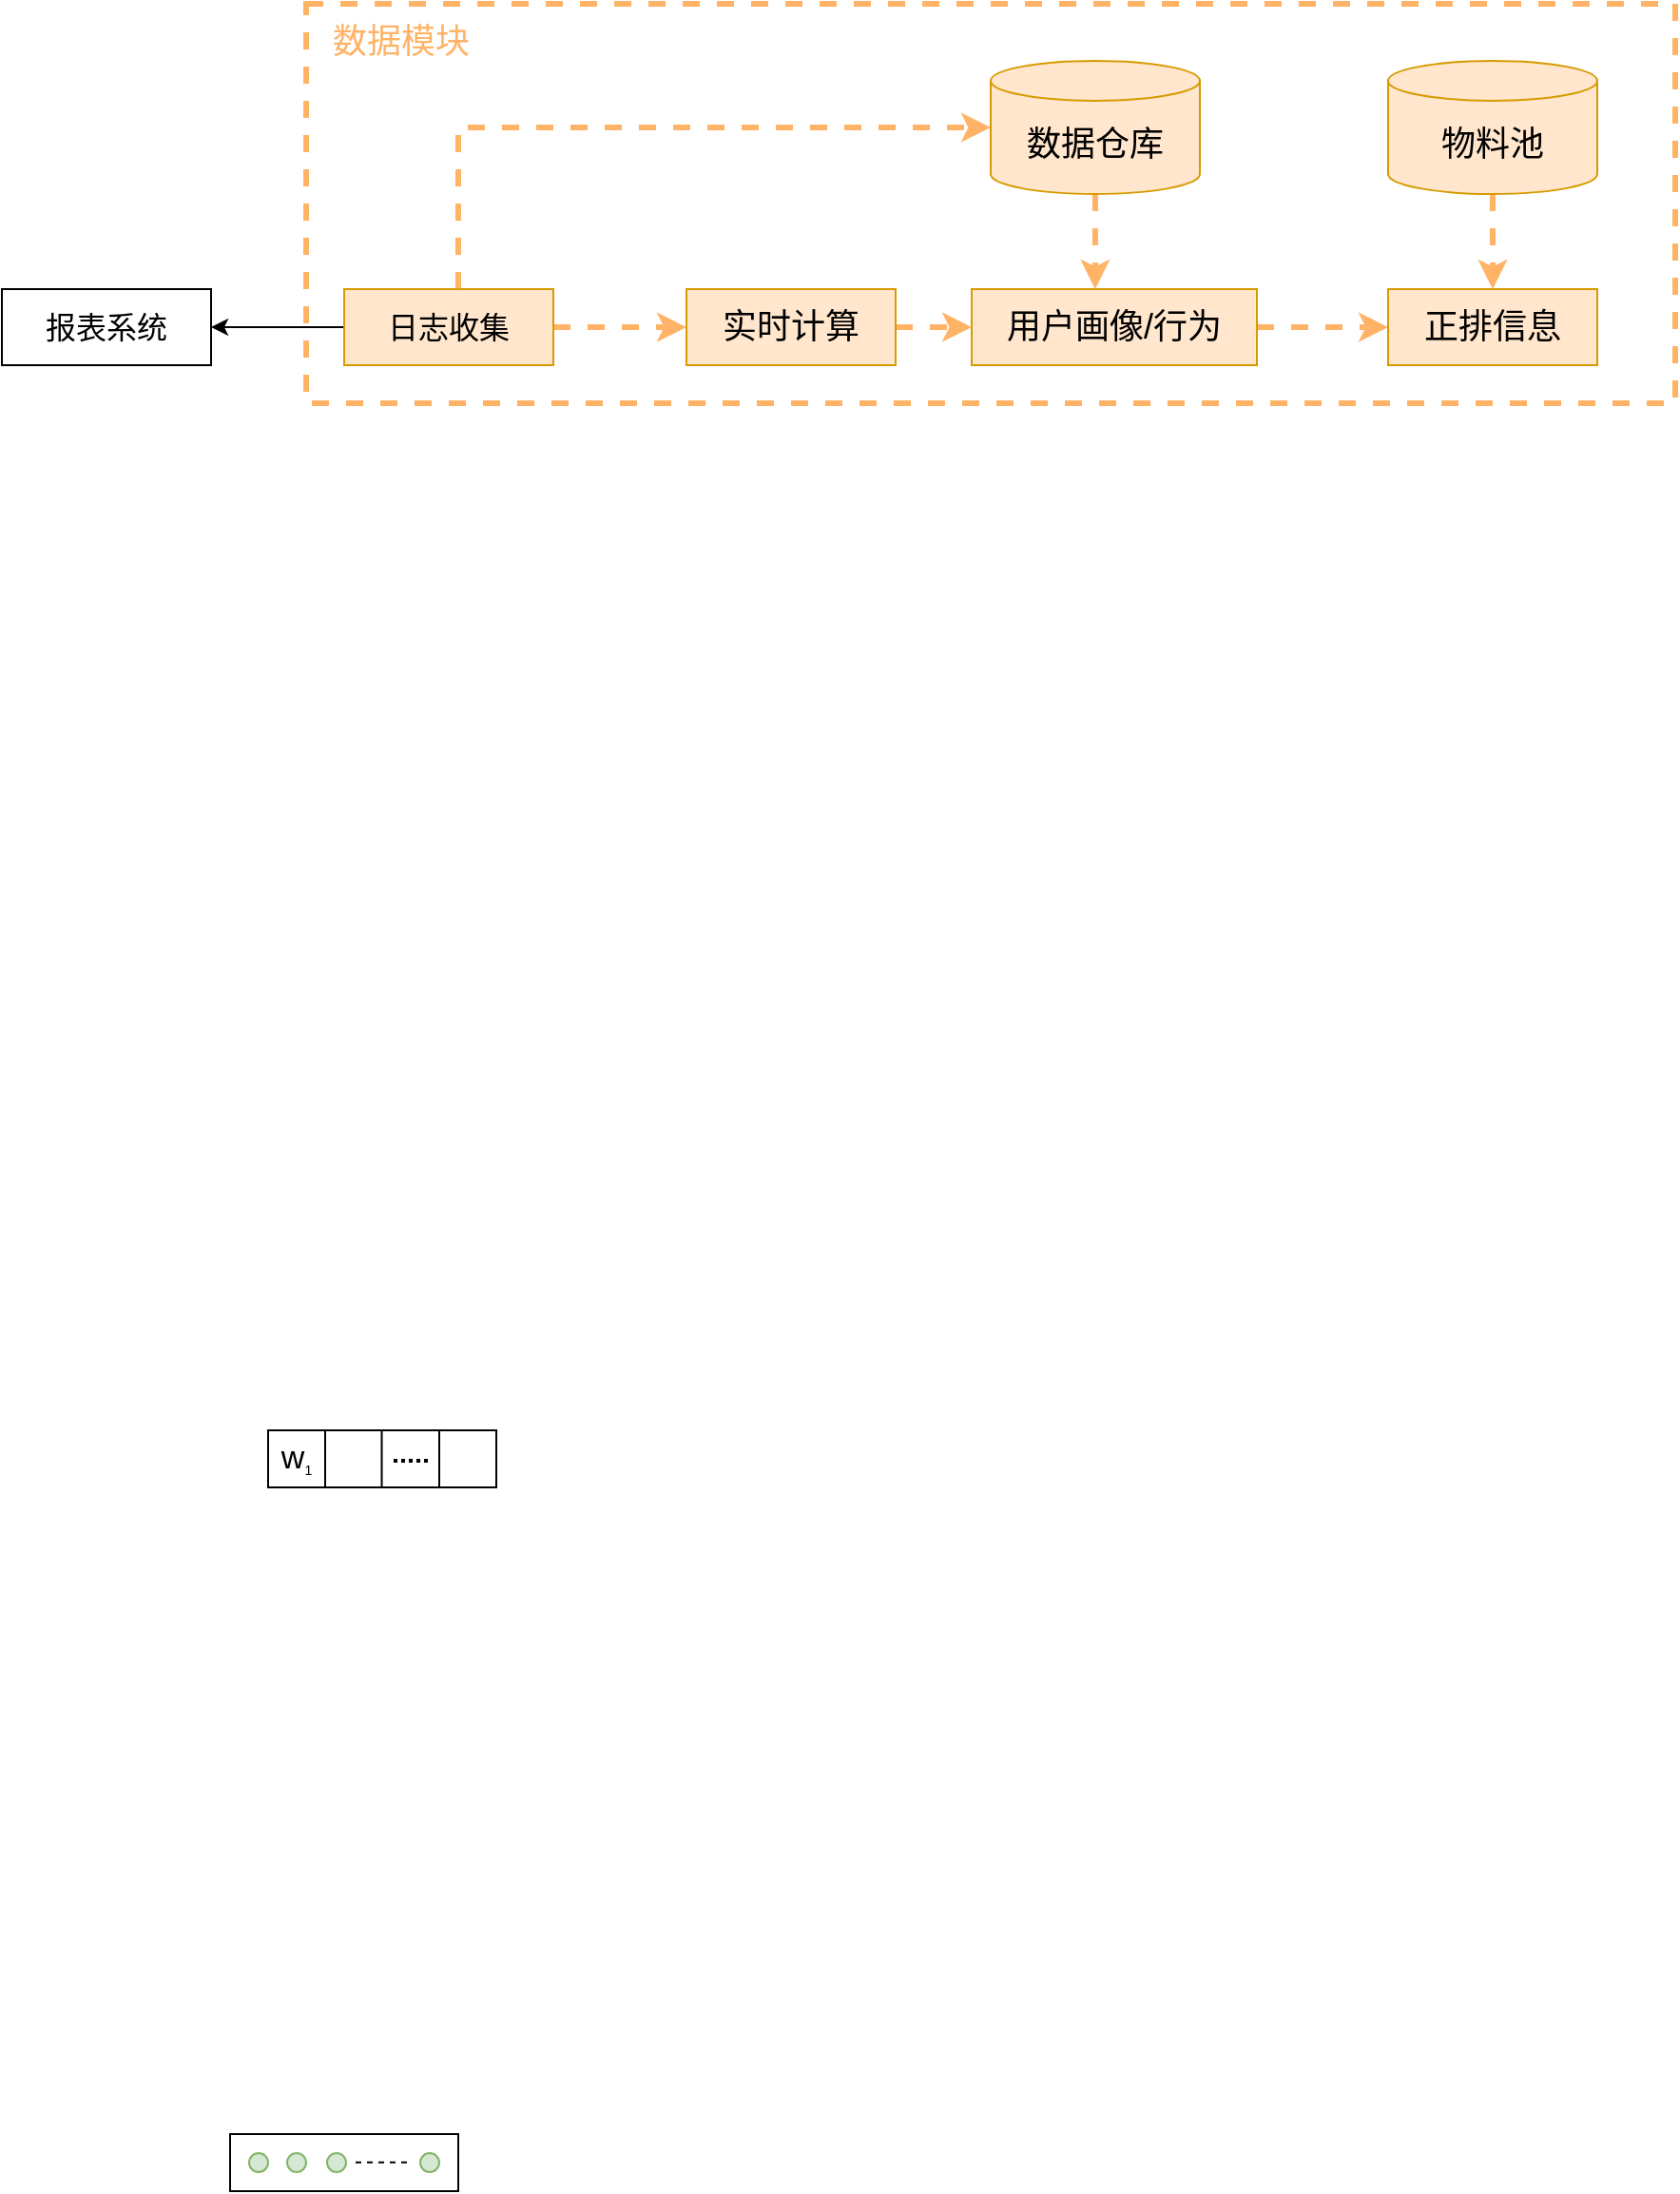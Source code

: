 <mxfile version="13.7.6" type="github">
  <diagram id="0R1KgyZivqST2G8Sgrir" name="Page-1">
    <mxGraphModel dx="615" dy="936" grid="1" gridSize="10" guides="1" tooltips="1" connect="1" arrows="1" fold="1" page="1" pageScale="1" pageWidth="827" pageHeight="1169" math="0" shadow="0">
      <root>
        <mxCell id="0" />
        <mxCell id="1" parent="0" />
        <mxCell id="2lEhO2xfnhziDfnZjIPp-19" value="" style="rounded=0;whiteSpace=wrap;html=1;fillColor=none;dashed=1;strokeWidth=3;strokeColor=#FFB366;" vertex="1" parent="1">
          <mxGeometry x="200" y="170" width="720" height="210" as="geometry" />
        </mxCell>
        <mxCell id="F2EInP20JMvGmBjEMHAI-9" value="" style="group;rounded=0;glass=0;shadow=0;sketch=0;" parent="1" vertex="1" connectable="0">
          <mxGeometry x="160" y="1290" width="120" height="30" as="geometry" />
        </mxCell>
        <mxCell id="F2EInP20JMvGmBjEMHAI-1" value="" style="verticalLabelPosition=bottom;verticalAlign=top;html=1;shape=mxgraph.basic.rect;fillColor2=none;strokeWidth=1;size=20;indent=5;" parent="F2EInP20JMvGmBjEMHAI-9" vertex="1">
          <mxGeometry width="120" height="30" as="geometry" />
        </mxCell>
        <mxCell id="F2EInP20JMvGmBjEMHAI-3" value="" style="verticalLabelPosition=bottom;verticalAlign=top;html=1;shape=mxgraph.flowchart.on-page_reference;fillColor=#d5e8d4;strokeColor=#82b366;" parent="F2EInP20JMvGmBjEMHAI-9" vertex="1">
          <mxGeometry x="10" y="10" width="10" height="10" as="geometry" />
        </mxCell>
        <mxCell id="F2EInP20JMvGmBjEMHAI-4" value="" style="verticalLabelPosition=bottom;verticalAlign=top;html=1;shape=mxgraph.flowchart.on-page_reference;fillColor=#d5e8d4;strokeColor=#82b366;" parent="F2EInP20JMvGmBjEMHAI-9" vertex="1">
          <mxGeometry x="30" y="10" width="10" height="10" as="geometry" />
        </mxCell>
        <mxCell id="F2EInP20JMvGmBjEMHAI-5" value="" style="verticalLabelPosition=bottom;verticalAlign=top;html=1;shape=mxgraph.flowchart.on-page_reference;fillColor=#d5e8d4;strokeColor=#82b366;" parent="F2EInP20JMvGmBjEMHAI-9" vertex="1">
          <mxGeometry x="51" y="10" width="10" height="10" as="geometry" />
        </mxCell>
        <mxCell id="F2EInP20JMvGmBjEMHAI-6" value="" style="verticalLabelPosition=bottom;verticalAlign=top;html=1;shape=mxgraph.flowchart.on-page_reference;fillColor=#d5e8d4;strokeColor=#82b366;" parent="F2EInP20JMvGmBjEMHAI-9" vertex="1">
          <mxGeometry x="100" y="10" width="10" height="10" as="geometry" />
        </mxCell>
        <mxCell id="F2EInP20JMvGmBjEMHAI-7" value="" style="endArrow=none;html=1;rounded=0;" parent="F2EInP20JMvGmBjEMHAI-9" target="F2EInP20JMvGmBjEMHAI-1" edge="1">
          <mxGeometry relative="1" as="geometry">
            <mxPoint y="10" as="sourcePoint" />
            <mxPoint x="160" y="10" as="targetPoint" />
          </mxGeometry>
        </mxCell>
        <mxCell id="F2EInP20JMvGmBjEMHAI-8" value="" style="endArrow=none;html=1;rounded=0;dashed=1;" parent="F2EInP20JMvGmBjEMHAI-9" edge="1">
          <mxGeometry relative="1" as="geometry">
            <mxPoint x="66" y="14.9" as="sourcePoint" />
            <mxPoint x="96" y="14.9" as="targetPoint" />
            <Array as="points">
              <mxPoint x="76" y="14.9" />
            </Array>
          </mxGeometry>
        </mxCell>
        <mxCell id="F2EInP20JMvGmBjEMHAI-15" value="" style="group" parent="1" vertex="1" connectable="0">
          <mxGeometry x="180" y="920" width="120" height="30" as="geometry" />
        </mxCell>
        <mxCell id="F2EInP20JMvGmBjEMHAI-10" value="" style="verticalLabelPosition=bottom;verticalAlign=top;html=1;shape=mxgraph.basic.rect;fillColor2=none;strokeWidth=1;size=20;indent=5;" parent="F2EInP20JMvGmBjEMHAI-15" vertex="1">
          <mxGeometry width="120" height="30" as="geometry" />
        </mxCell>
        <mxCell id="F2EInP20JMvGmBjEMHAI-11" value="" style="endArrow=none;html=1;entryX=0.25;entryY=0;entryDx=0;entryDy=0;entryPerimeter=0;" parent="F2EInP20JMvGmBjEMHAI-15" target="F2EInP20JMvGmBjEMHAI-10" edge="1">
          <mxGeometry width="50" height="50" relative="1" as="geometry">
            <mxPoint x="30" y="30" as="sourcePoint" />
            <mxPoint x="80" y="-20" as="targetPoint" />
          </mxGeometry>
        </mxCell>
        <mxCell id="F2EInP20JMvGmBjEMHAI-12" value="" style="endArrow=none;html=1;entryX=0.25;entryY=0;entryDx=0;entryDy=0;entryPerimeter=0;" parent="F2EInP20JMvGmBjEMHAI-15" edge="1">
          <mxGeometry width="50" height="50" relative="1" as="geometry">
            <mxPoint x="59.76" y="30" as="sourcePoint" />
            <mxPoint x="59.76" as="targetPoint" />
          </mxGeometry>
        </mxCell>
        <mxCell id="F2EInP20JMvGmBjEMHAI-13" value="" style="endArrow=none;html=1;entryX=0.25;entryY=0;entryDx=0;entryDy=0;entryPerimeter=0;" parent="F2EInP20JMvGmBjEMHAI-15" edge="1">
          <mxGeometry width="50" height="50" relative="1" as="geometry">
            <mxPoint x="90" y="30" as="sourcePoint" />
            <mxPoint x="90" as="targetPoint" />
          </mxGeometry>
        </mxCell>
        <mxCell id="F2EInP20JMvGmBjEMHAI-14" value="" style="endArrow=none;dashed=1;html=1;strokeWidth=2;dashPattern=1 1;" parent="F2EInP20JMvGmBjEMHAI-15" edge="1">
          <mxGeometry width="50" height="50" relative="1" as="geometry">
            <mxPoint x="66" y="16" as="sourcePoint" />
            <mxPoint x="86" y="16" as="targetPoint" />
          </mxGeometry>
        </mxCell>
        <mxCell id="F2EInP20JMvGmBjEMHAI-16" value="&lt;font&gt;&lt;font style=&quot;font-size: 17px&quot;&gt;w&lt;/font&gt;&lt;sub style=&quot;font-size: 7px&quot;&gt;&lt;font style=&quot;font-size: 7px&quot;&gt;1&lt;/font&gt;&lt;/sub&gt;&lt;/font&gt;" style="text;html=1;strokeColor=none;fillColor=none;align=center;verticalAlign=middle;whiteSpace=wrap;rounded=0;shadow=0;glass=0;sketch=0;" parent="F2EInP20JMvGmBjEMHAI-15" vertex="1">
          <mxGeometry y="5" width="30" height="20" as="geometry" />
        </mxCell>
        <mxCell id="2lEhO2xfnhziDfnZjIPp-1" value="&lt;font style=&quot;font-size: 16px&quot;&gt;报表系统&lt;/font&gt;" style="rounded=0;whiteSpace=wrap;html=1;" vertex="1" parent="1">
          <mxGeometry x="40" y="320" width="110" height="40" as="geometry" />
        </mxCell>
        <mxCell id="2lEhO2xfnhziDfnZjIPp-8" style="edgeStyle=orthogonalEdgeStyle;rounded=0;orthogonalLoop=1;jettySize=auto;html=1;entryX=1;entryY=0.5;entryDx=0;entryDy=0;" edge="1" parent="1" source="2lEhO2xfnhziDfnZjIPp-2" target="2lEhO2xfnhziDfnZjIPp-1">
          <mxGeometry relative="1" as="geometry" />
        </mxCell>
        <mxCell id="2lEhO2xfnhziDfnZjIPp-10" style="edgeStyle=orthogonalEdgeStyle;rounded=0;orthogonalLoop=1;jettySize=auto;html=1;entryX=0;entryY=0.5;entryDx=0;entryDy=0;entryPerimeter=0;strokeColor=#FFB366;strokeWidth=3;dashed=1;" edge="1" parent="1" source="2lEhO2xfnhziDfnZjIPp-2" target="2lEhO2xfnhziDfnZjIPp-6">
          <mxGeometry relative="1" as="geometry">
            <Array as="points">
              <mxPoint x="280" y="235" />
            </Array>
          </mxGeometry>
        </mxCell>
        <mxCell id="2lEhO2xfnhziDfnZjIPp-14" style="edgeStyle=orthogonalEdgeStyle;rounded=0;orthogonalLoop=1;jettySize=auto;html=1;exitX=1;exitY=0.5;exitDx=0;exitDy=0;entryX=0;entryY=0.5;entryDx=0;entryDy=0;strokeWidth=3;dashed=1;strokeColor=#FFB366;" edge="1" parent="1" source="2lEhO2xfnhziDfnZjIPp-2" target="2lEhO2xfnhziDfnZjIPp-4">
          <mxGeometry relative="1" as="geometry" />
        </mxCell>
        <mxCell id="2lEhO2xfnhziDfnZjIPp-2" value="&lt;font style=&quot;font-size: 16px&quot;&gt;日志收集&lt;/font&gt;" style="rounded=0;whiteSpace=wrap;html=1;fillColor=#ffe6cc;strokeColor=#d79b00;" vertex="1" parent="1">
          <mxGeometry x="220" y="320" width="110" height="40" as="geometry" />
        </mxCell>
        <mxCell id="2lEhO2xfnhziDfnZjIPp-16" style="edgeStyle=orthogonalEdgeStyle;rounded=0;orthogonalLoop=1;jettySize=auto;html=1;entryX=0;entryY=0.5;entryDx=0;entryDy=0;dashed=1;strokeWidth=3;strokeColor=#FFB366;" edge="1" parent="1" source="2lEhO2xfnhziDfnZjIPp-3" target="2lEhO2xfnhziDfnZjIPp-5">
          <mxGeometry relative="1" as="geometry" />
        </mxCell>
        <mxCell id="2lEhO2xfnhziDfnZjIPp-3" value="&lt;font style=&quot;font-size: 18px&quot;&gt;用户画像/行为&lt;/font&gt;" style="rounded=0;whiteSpace=wrap;html=1;fillColor=#ffe6cc;strokeColor=#d79b00;" vertex="1" parent="1">
          <mxGeometry x="550" y="320" width="150" height="40" as="geometry" />
        </mxCell>
        <mxCell id="2lEhO2xfnhziDfnZjIPp-15" style="edgeStyle=orthogonalEdgeStyle;rounded=0;orthogonalLoop=1;jettySize=auto;html=1;exitX=1;exitY=0.5;exitDx=0;exitDy=0;entryX=0;entryY=0.5;entryDx=0;entryDy=0;strokeWidth=3;dashed=1;strokeColor=#FFB366;" edge="1" parent="1" source="2lEhO2xfnhziDfnZjIPp-4" target="2lEhO2xfnhziDfnZjIPp-3">
          <mxGeometry relative="1" as="geometry" />
        </mxCell>
        <mxCell id="2lEhO2xfnhziDfnZjIPp-4" value="&lt;font style=&quot;font-size: 18px&quot;&gt;实时计算&lt;/font&gt;" style="rounded=0;whiteSpace=wrap;html=1;fillColor=#ffe6cc;strokeColor=#d79b00;" vertex="1" parent="1">
          <mxGeometry x="400" y="320" width="110" height="40" as="geometry" />
        </mxCell>
        <mxCell id="2lEhO2xfnhziDfnZjIPp-5" value="&lt;font style=&quot;font-size: 18px&quot;&gt;正排信息&lt;/font&gt;" style="rounded=0;whiteSpace=wrap;html=1;fillColor=#ffe6cc;strokeColor=#d79b00;" vertex="1" parent="1">
          <mxGeometry x="769" y="320" width="110" height="40" as="geometry" />
        </mxCell>
        <mxCell id="2lEhO2xfnhziDfnZjIPp-17" style="edgeStyle=orthogonalEdgeStyle;rounded=0;orthogonalLoop=1;jettySize=auto;html=1;entryX=0.433;entryY=0;entryDx=0;entryDy=0;entryPerimeter=0;strokeColor=#FFB366;strokeWidth=3;dashed=1;" edge="1" parent="1" source="2lEhO2xfnhziDfnZjIPp-6" target="2lEhO2xfnhziDfnZjIPp-3">
          <mxGeometry relative="1" as="geometry" />
        </mxCell>
        <mxCell id="2lEhO2xfnhziDfnZjIPp-6" value="&lt;font style=&quot;font-size: 18px&quot;&gt;数据仓库&lt;/font&gt;" style="shape=cylinder3;whiteSpace=wrap;html=1;boundedLbl=1;backgroundOutline=1;size=10.471;fillColor=#ffe6cc;strokeColor=#d79b00;" vertex="1" parent="1">
          <mxGeometry x="560" y="200" width="110" height="70" as="geometry" />
        </mxCell>
        <mxCell id="2lEhO2xfnhziDfnZjIPp-18" style="edgeStyle=orthogonalEdgeStyle;rounded=0;orthogonalLoop=1;jettySize=auto;html=1;strokeColor=#FFB366;strokeWidth=3;dashed=1;" edge="1" parent="1" source="2lEhO2xfnhziDfnZjIPp-7" target="2lEhO2xfnhziDfnZjIPp-5">
          <mxGeometry relative="1" as="geometry" />
        </mxCell>
        <mxCell id="2lEhO2xfnhziDfnZjIPp-7" value="&lt;font style=&quot;font-size: 18px&quot;&gt;物料池&lt;/font&gt;" style="shape=cylinder3;whiteSpace=wrap;html=1;boundedLbl=1;backgroundOutline=1;size=10.471;fillColor=#ffe6cc;strokeColor=#d79b00;" vertex="1" parent="1">
          <mxGeometry x="769" y="200" width="110" height="70" as="geometry" />
        </mxCell>
        <mxCell id="2lEhO2xfnhziDfnZjIPp-20" value="&lt;font style=&quot;font-size: 18px&quot; color=&quot;#ffb366&quot;&gt;数据模块&lt;/font&gt;" style="text;html=1;strokeColor=none;fillColor=none;align=center;verticalAlign=middle;whiteSpace=wrap;rounded=0;dashed=1;" vertex="1" parent="1">
          <mxGeometry x="200" y="180" width="100" height="20" as="geometry" />
        </mxCell>
      </root>
    </mxGraphModel>
  </diagram>
</mxfile>

